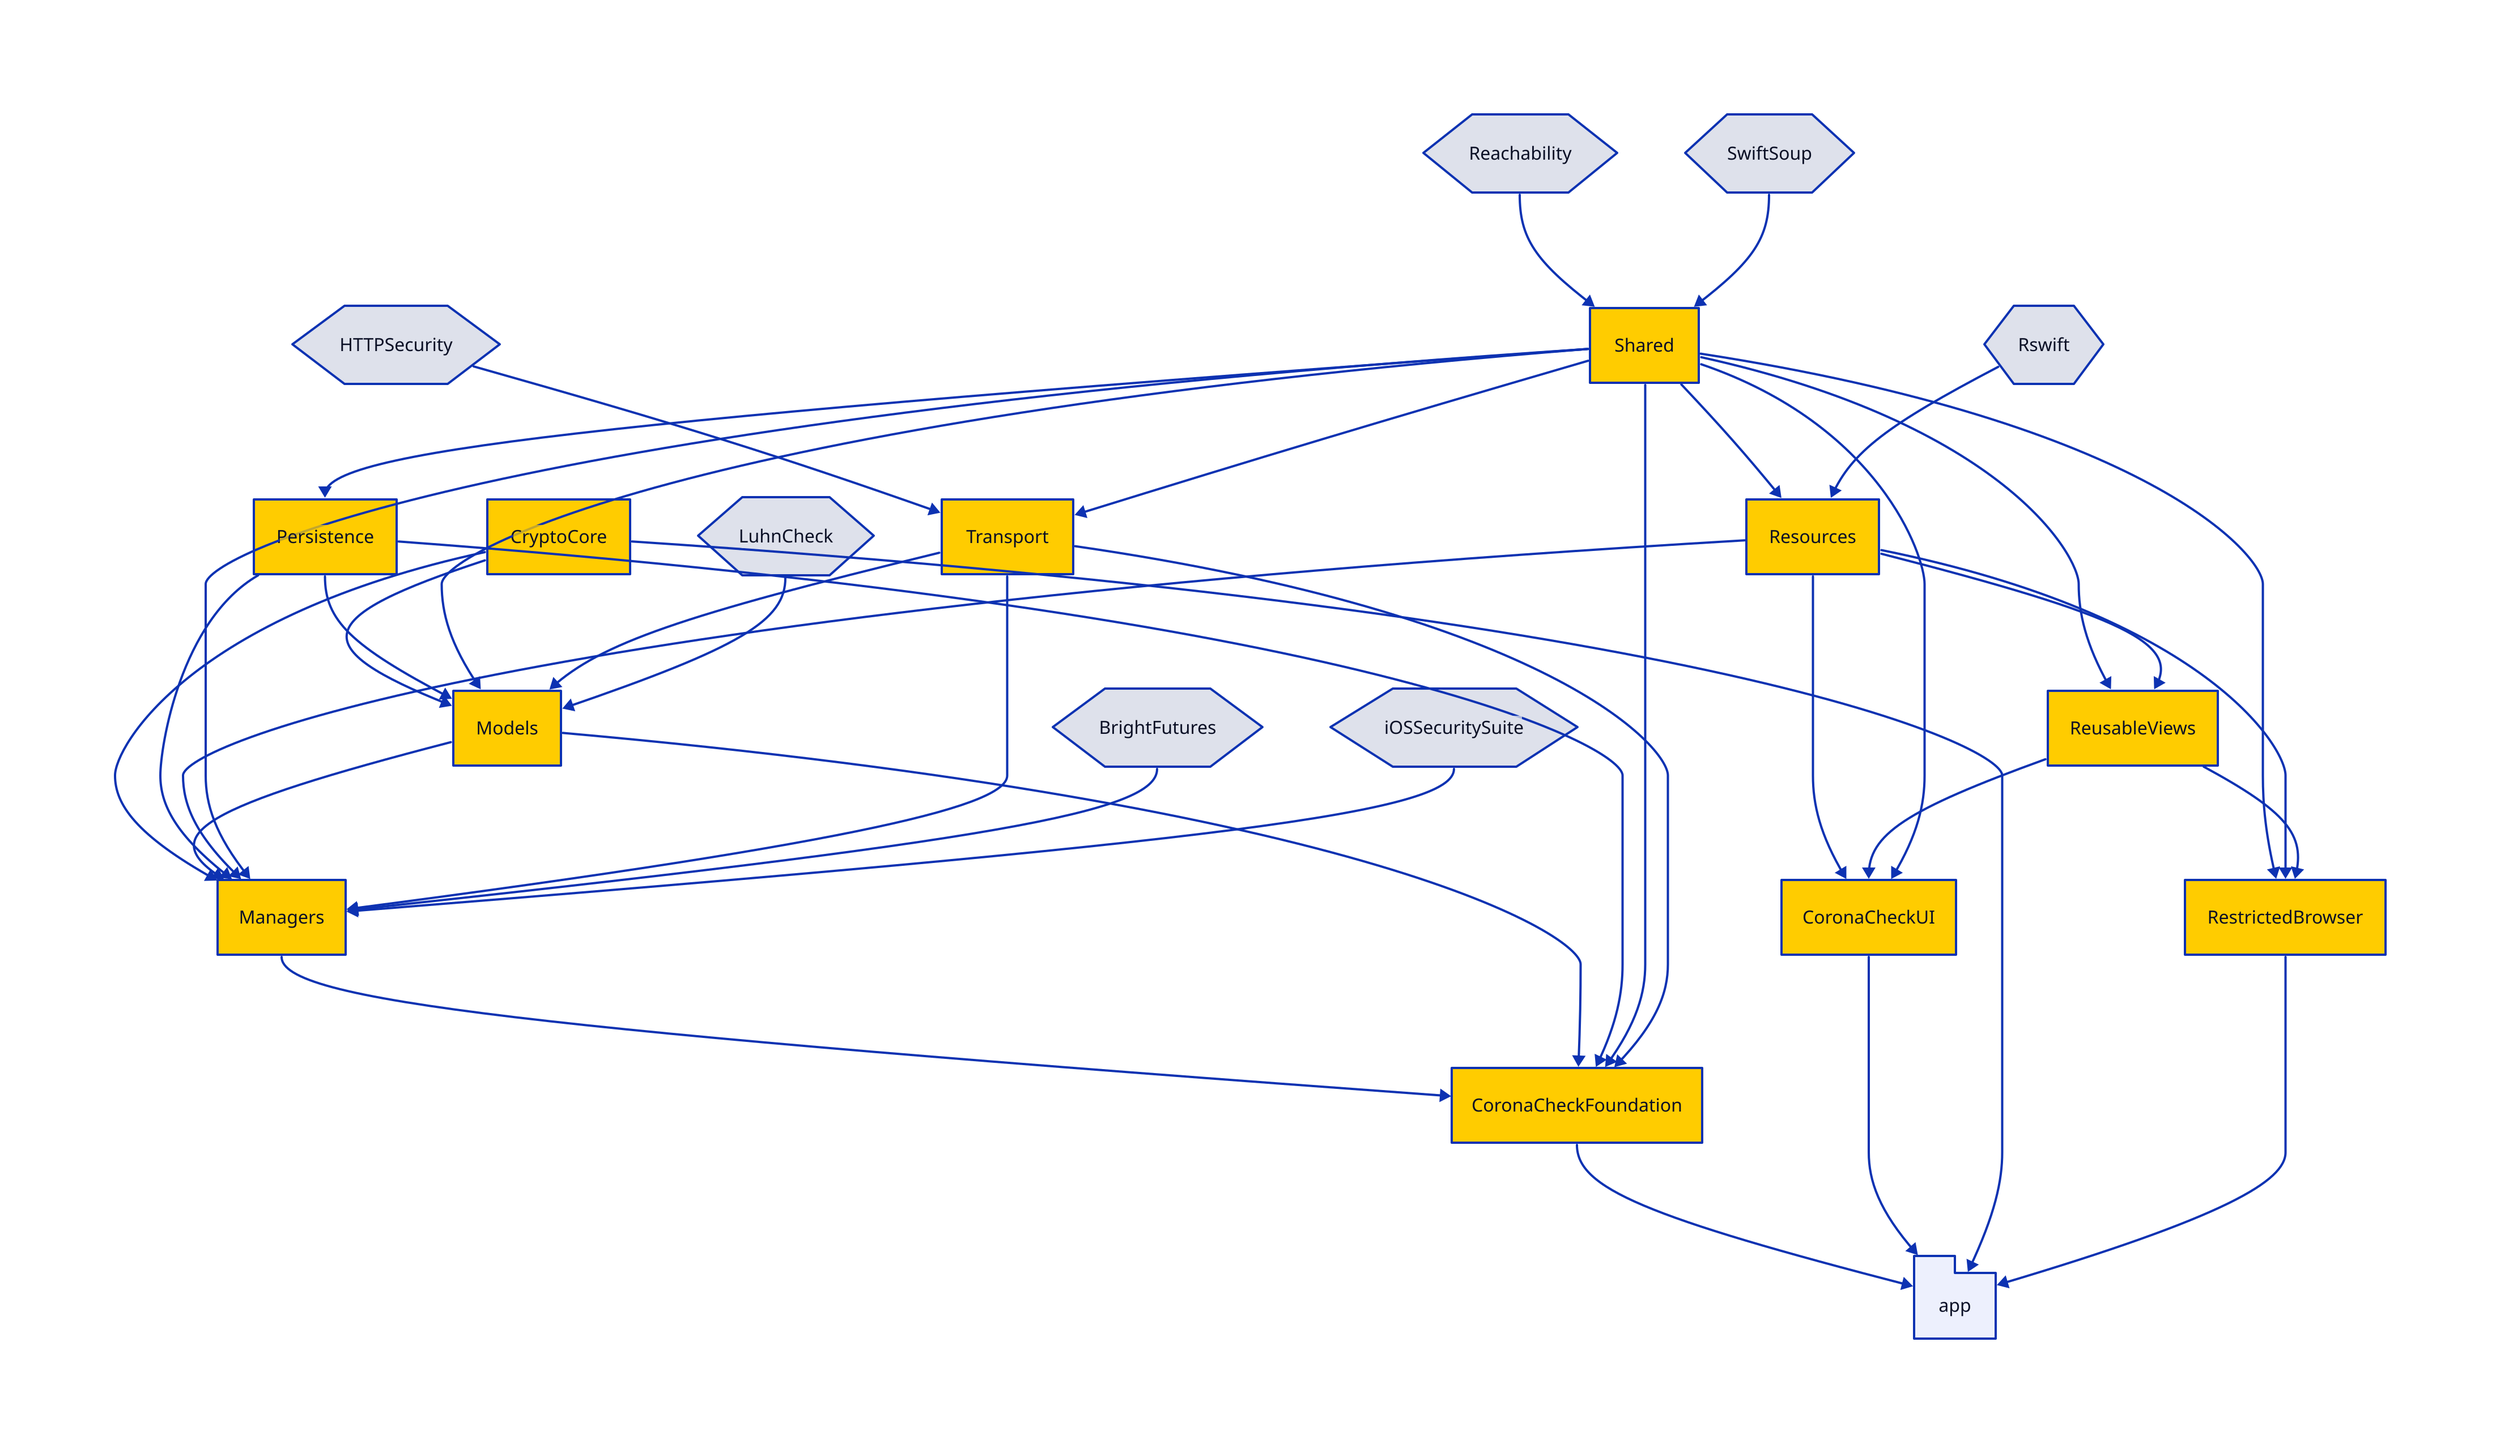 direction: down

# Third-Party
Rswift: {
  shape: hexagon
}
Reachability: {
  shape: hexagon
}
BrightFutures: {
  shape: hexagon
}
HTTPSecurity: {
  shape: hexagon
}
LuhnCheck: {
  shape: hexagon
}
iOSSecuritySuite: {
  shape: hexagon
}
SwiftSoup: {
  shape: hexagon
}

# The application

app: {
  shape: package
}

app <- CoronaCheckFoundation
app <- CoronaCheckUI
app <- CryptoCore
app <- RestrictedBrowser

# - Packages - 

CoronaCheckFoundation { style.fill: "#ffcc00" }
CoronaCheckFoundation <- Managers
CoronaCheckFoundation <- Models
CoronaCheckFoundation <- Persistence
CoronaCheckFoundation <- Shared
CoronaCheckFoundation <- Transport

CoronaCheckUI { style.fill: "#ffcc00" }
CoronaCheckUI <- Resources
CoronaCheckUI <- ReusableViews
CoronaCheckUI <- Shared

CryptoCore { style.fill: "#ffcc00" }

Managers { style.fill: "#ffcc00" }
Managers <- CryptoCore
Managers <- Models
Managers <- Persistence
Managers <- Resources
Managers <- Shared
Managers <- Transport
Managers <- BrightFutures
Managers <- iOSSecuritySuite

Models { style.fill: "#ffcc00" }
Models <- CryptoCore
Models <- Persistence
Models <- Shared
Models <- Transport
Models <- LuhnCheck

Persistence { style.fill: "#ffcc00" }
Persistence <- Shared

Resources { style.fill: "#ffcc00" }
Resources <- Shared
Resources <- Rswift

RestrictedBrowser { style.fill: "#ffcc00" }
RestrictedBrowser <- Shared
RestrictedBrowser <- Resources
RestrictedBrowser <- ReusableViews

ReusableViews { style.fill: "#ffcc00" }
ReusableViews <- Shared
ReusableViews <- Resources

Shared { style.fill: "#ffcc00" }
Shared <- Reachability
Shared <- SwiftSoup

Transport { style.fill: "#ffcc00" }
Transport <- HTTPSecurity
Transport <- Shared